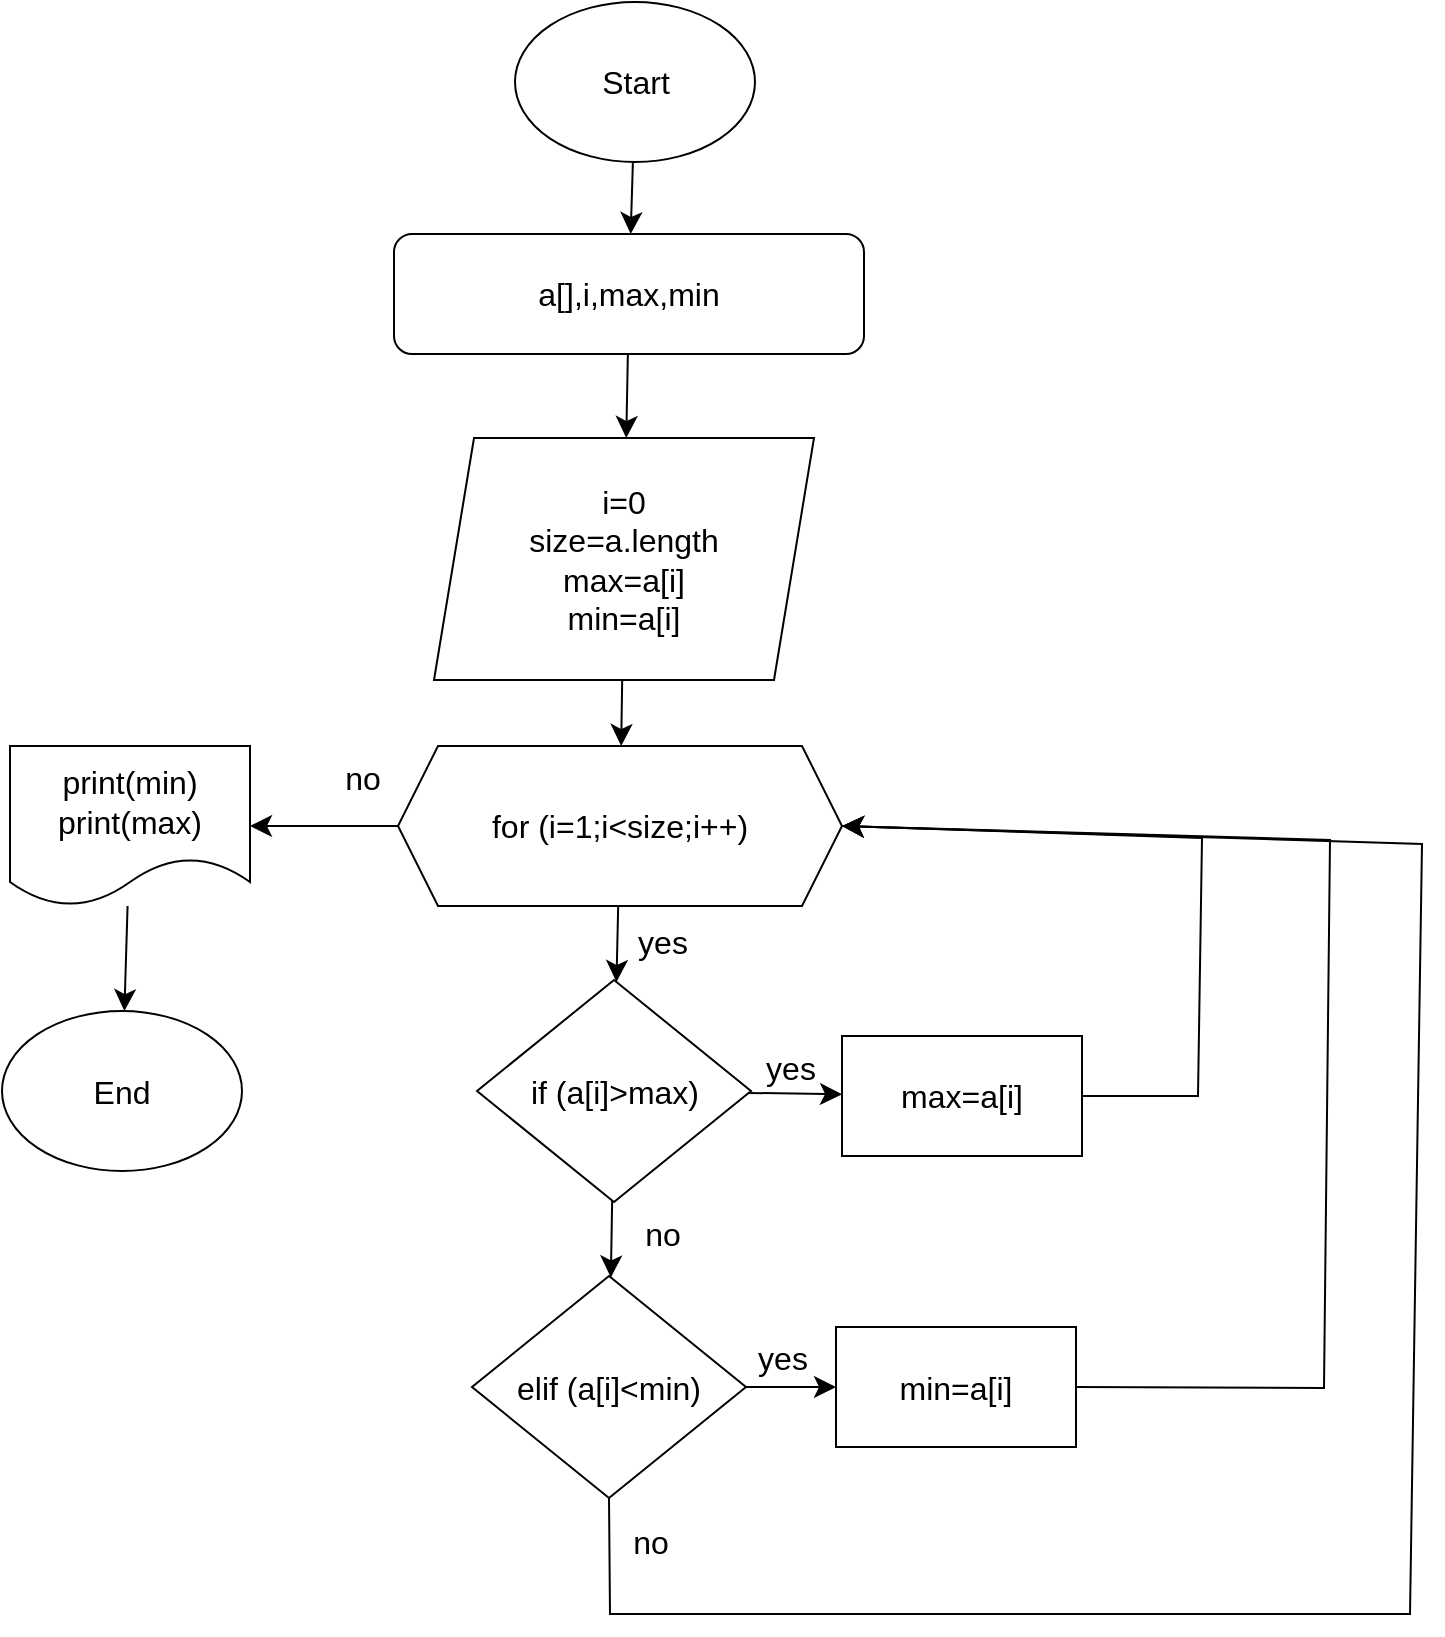 <mxfile version="20.8.16" type="device"><diagram name="Страница 1" id="wb7EW_GRBoHKjm7QELlI"><mxGraphModel dx="1818" dy="1270" grid="0" gridSize="10" guides="1" tooltips="1" connect="1" arrows="1" fold="1" page="0" pageScale="1" pageWidth="827" pageHeight="1169" math="0" shadow="0"><root><mxCell id="0"/><mxCell id="1" parent="0"/><mxCell id="MS7YkiDhxDW9DOz6nF9n-14" value="" style="edgeStyle=none;curved=1;rounded=0;orthogonalLoop=1;jettySize=auto;html=1;fontSize=12;startSize=8;endSize=8;" parent="1" source="MS7YkiDhxDW9DOz6nF9n-1" target="MS7YkiDhxDW9DOz6nF9n-3" edge="1"><mxGeometry relative="1" as="geometry"/></mxCell><mxCell id="MS7YkiDhxDW9DOz6nF9n-1" value="Start" style="ellipse;whiteSpace=wrap;html=1;fontSize=16;" parent="1" vertex="1"><mxGeometry x="99.5" y="-268" width="120" height="80" as="geometry"/></mxCell><mxCell id="MS7YkiDhxDW9DOz6nF9n-16" value="" style="edgeStyle=none;curved=1;rounded=0;orthogonalLoop=1;jettySize=auto;html=1;fontSize=12;startSize=8;endSize=8;" parent="1" source="MS7YkiDhxDW9DOz6nF9n-2" target="MS7YkiDhxDW9DOz6nF9n-5" edge="1"><mxGeometry relative="1" as="geometry"/></mxCell><mxCell id="MS7YkiDhxDW9DOz6nF9n-2" value="i=0&lt;br&gt;size=a.length&lt;br&gt;max=a[i]&lt;br&gt;min=a[i]" style="shape=parallelogram;perimeter=parallelogramPerimeter;whiteSpace=wrap;html=1;fixedSize=1;fontSize=16;" parent="1" vertex="1"><mxGeometry x="59" y="-50" width="190" height="121" as="geometry"/></mxCell><mxCell id="MS7YkiDhxDW9DOz6nF9n-15" value="" style="edgeStyle=none;curved=1;rounded=0;orthogonalLoop=1;jettySize=auto;html=1;fontSize=12;startSize=8;endSize=8;" parent="1" source="MS7YkiDhxDW9DOz6nF9n-3" target="MS7YkiDhxDW9DOz6nF9n-2" edge="1"><mxGeometry relative="1" as="geometry"/></mxCell><mxCell id="MS7YkiDhxDW9DOz6nF9n-3" value="a[],i,max,min" style="rounded=1;whiteSpace=wrap;html=1;fontSize=16;" parent="1" vertex="1"><mxGeometry x="39" y="-152" width="235" height="60" as="geometry"/></mxCell><mxCell id="MS7YkiDhxDW9DOz6nF9n-12" value="" style="edgeStyle=none;curved=1;rounded=0;orthogonalLoop=1;jettySize=auto;html=1;fontSize=12;startSize=8;endSize=8;" parent="1" source="MS7YkiDhxDW9DOz6nF9n-4" target="MS7YkiDhxDW9DOz6nF9n-10" edge="1"><mxGeometry relative="1" as="geometry"/></mxCell><mxCell id="MS7YkiDhxDW9DOz6nF9n-18" value="" style="edgeStyle=none;curved=1;rounded=0;orthogonalLoop=1;jettySize=auto;html=1;fontSize=12;startSize=8;endSize=8;" parent="1" source="MS7YkiDhxDW9DOz6nF9n-4" target="MS7YkiDhxDW9DOz6nF9n-6" edge="1"><mxGeometry relative="1" as="geometry"/></mxCell><mxCell id="MS7YkiDhxDW9DOz6nF9n-4" value="if (a[i]&amp;gt;max)" style="rhombus;whiteSpace=wrap;html=1;fontSize=16;" parent="1" vertex="1"><mxGeometry x="80.5" y="221" width="137" height="111" as="geometry"/></mxCell><mxCell id="MS7YkiDhxDW9DOz6nF9n-17" value="" style="edgeStyle=none;curved=1;rounded=0;orthogonalLoop=1;jettySize=auto;html=1;fontSize=12;startSize=8;endSize=8;" parent="1" source="MS7YkiDhxDW9DOz6nF9n-5" target="MS7YkiDhxDW9DOz6nF9n-4" edge="1"><mxGeometry relative="1" as="geometry"/></mxCell><mxCell id="MS7YkiDhxDW9DOz6nF9n-23" value="" style="edgeStyle=none;curved=1;rounded=0;orthogonalLoop=1;jettySize=auto;html=1;fontSize=12;startSize=8;endSize=8;exitX=0;exitY=0.5;exitDx=0;exitDy=0;" parent="1" source="MS7YkiDhxDW9DOz6nF9n-5" target="MS7YkiDhxDW9DOz6nF9n-22" edge="1"><mxGeometry relative="1" as="geometry"/></mxCell><mxCell id="MS7YkiDhxDW9DOz6nF9n-5" value="for (i=1;i&amp;lt;size;i++)" style="shape=hexagon;perimeter=hexagonPerimeter2;whiteSpace=wrap;html=1;fixedSize=1;fontSize=16;" parent="1" vertex="1"><mxGeometry x="41" y="104" width="222" height="80" as="geometry"/></mxCell><mxCell id="MS7YkiDhxDW9DOz6nF9n-13" value="" style="edgeStyle=none;curved=1;rounded=0;orthogonalLoop=1;jettySize=auto;html=1;fontSize=12;startSize=8;endSize=8;" parent="1" source="MS7YkiDhxDW9DOz6nF9n-6" target="MS7YkiDhxDW9DOz6nF9n-11" edge="1"><mxGeometry relative="1" as="geometry"/></mxCell><mxCell id="MS7YkiDhxDW9DOz6nF9n-21" style="edgeStyle=none;rounded=0;orthogonalLoop=1;jettySize=auto;html=1;entryX=1;entryY=0.5;entryDx=0;entryDy=0;fontSize=12;startSize=8;endSize=8;exitX=0.5;exitY=1;exitDx=0;exitDy=0;" parent="1" source="MS7YkiDhxDW9DOz6nF9n-6" target="MS7YkiDhxDW9DOz6nF9n-5" edge="1"><mxGeometry relative="1" as="geometry"><Array as="points"><mxPoint x="147" y="538"/><mxPoint x="547" y="538"/><mxPoint x="553" y="153"/></Array></mxGeometry></mxCell><mxCell id="MS7YkiDhxDW9DOz6nF9n-6" value="elif (a[i]&amp;lt;min)" style="rhombus;whiteSpace=wrap;html=1;fontSize=16;" parent="1" vertex="1"><mxGeometry x="78" y="369" width="137" height="111" as="geometry"/></mxCell><mxCell id="MS7YkiDhxDW9DOz6nF9n-9" style="edgeStyle=none;curved=1;rounded=0;orthogonalLoop=1;jettySize=auto;html=1;entryX=0;entryY=0.5;entryDx=0;entryDy=0;fontSize=12;startSize=8;endSize=8;" parent="1" source="MS7YkiDhxDW9DOz6nF9n-6" target="MS7YkiDhxDW9DOz6nF9n-6" edge="1"><mxGeometry relative="1" as="geometry"/></mxCell><mxCell id="MS7YkiDhxDW9DOz6nF9n-19" style="edgeStyle=none;rounded=0;orthogonalLoop=1;jettySize=auto;html=1;entryX=1;entryY=0.5;entryDx=0;entryDy=0;fontSize=12;startSize=8;endSize=8;exitX=1;exitY=0.5;exitDx=0;exitDy=0;" parent="1" source="MS7YkiDhxDW9DOz6nF9n-10" target="MS7YkiDhxDW9DOz6nF9n-5" edge="1"><mxGeometry relative="1" as="geometry"><Array as="points"><mxPoint x="441" y="279"/><mxPoint x="443" y="150"/></Array></mxGeometry></mxCell><mxCell id="MS7YkiDhxDW9DOz6nF9n-10" value="max=a[i]" style="rounded=0;whiteSpace=wrap;html=1;fontSize=16;" parent="1" vertex="1"><mxGeometry x="263" y="249" width="120" height="60" as="geometry"/></mxCell><mxCell id="MS7YkiDhxDW9DOz6nF9n-20" style="edgeStyle=none;rounded=0;orthogonalLoop=1;jettySize=auto;html=1;entryX=1;entryY=0.5;entryDx=0;entryDy=0;fontSize=12;startSize=8;endSize=8;exitX=1;exitY=0.5;exitDx=0;exitDy=0;" parent="1" source="MS7YkiDhxDW9DOz6nF9n-11" target="MS7YkiDhxDW9DOz6nF9n-5" edge="1"><mxGeometry relative="1" as="geometry"><Array as="points"><mxPoint x="504" y="425"/><mxPoint x="507" y="151"/></Array></mxGeometry></mxCell><mxCell id="MS7YkiDhxDW9DOz6nF9n-11" value="min=a[i]" style="rounded=0;whiteSpace=wrap;html=1;fontSize=16;" parent="1" vertex="1"><mxGeometry x="260" y="394.5" width="120" height="60" as="geometry"/></mxCell><mxCell id="MS7YkiDhxDW9DOz6nF9n-25" value="" style="edgeStyle=none;curved=1;rounded=0;orthogonalLoop=1;jettySize=auto;html=1;fontSize=12;startSize=8;endSize=8;" parent="1" source="MS7YkiDhxDW9DOz6nF9n-22" target="MS7YkiDhxDW9DOz6nF9n-24" edge="1"><mxGeometry relative="1" as="geometry"/></mxCell><mxCell id="MS7YkiDhxDW9DOz6nF9n-22" value="print(min)&lt;br&gt;print(max)" style="shape=document;whiteSpace=wrap;html=1;boundedLbl=1;fontSize=16;" parent="1" vertex="1"><mxGeometry x="-153" y="104" width="120" height="80" as="geometry"/></mxCell><mxCell id="MS7YkiDhxDW9DOz6nF9n-24" value="End" style="ellipse;whiteSpace=wrap;html=1;fontSize=16;" parent="1" vertex="1"><mxGeometry x="-157" y="236.5" width="120" height="80" as="geometry"/></mxCell><mxCell id="MS7YkiDhxDW9DOz6nF9n-26" value="yes" style="text;html=1;align=center;verticalAlign=middle;resizable=0;points=[];autosize=1;strokeColor=none;fillColor=none;fontSize=16;" parent="1" vertex="1"><mxGeometry x="215" y="249" width="43" height="31" as="geometry"/></mxCell><mxCell id="MS7YkiDhxDW9DOz6nF9n-27" value="yes" style="text;html=1;align=center;verticalAlign=middle;resizable=0;points=[];autosize=1;strokeColor=none;fillColor=none;fontSize=16;" parent="1" vertex="1"><mxGeometry x="211" y="394.5" width="43" height="31" as="geometry"/></mxCell><mxCell id="MS7YkiDhxDW9DOz6nF9n-28" value="no" style="text;html=1;align=center;verticalAlign=middle;resizable=0;points=[];autosize=1;strokeColor=none;fillColor=none;fontSize=16;" parent="1" vertex="1"><mxGeometry x="155" y="332" width="36" height="31" as="geometry"/></mxCell><mxCell id="MS7YkiDhxDW9DOz6nF9n-30" value="no" style="text;html=1;align=center;verticalAlign=middle;resizable=0;points=[];autosize=1;strokeColor=none;fillColor=none;fontSize=16;" parent="1" vertex="1"><mxGeometry x="149" y="486" width="36" height="31" as="geometry"/></mxCell><mxCell id="MS7YkiDhxDW9DOz6nF9n-31" value="no" style="text;html=1;align=center;verticalAlign=middle;resizable=0;points=[];autosize=1;strokeColor=none;fillColor=none;fontSize=16;" parent="1" vertex="1"><mxGeometry x="5" y="104" width="36" height="31" as="geometry"/></mxCell><mxCell id="MS7YkiDhxDW9DOz6nF9n-32" value="yes" style="text;html=1;align=center;verticalAlign=middle;resizable=0;points=[];autosize=1;strokeColor=none;fillColor=none;fontSize=16;" parent="1" vertex="1"><mxGeometry x="151.5" y="186" width="43" height="31" as="geometry"/></mxCell></root></mxGraphModel></diagram></mxfile>